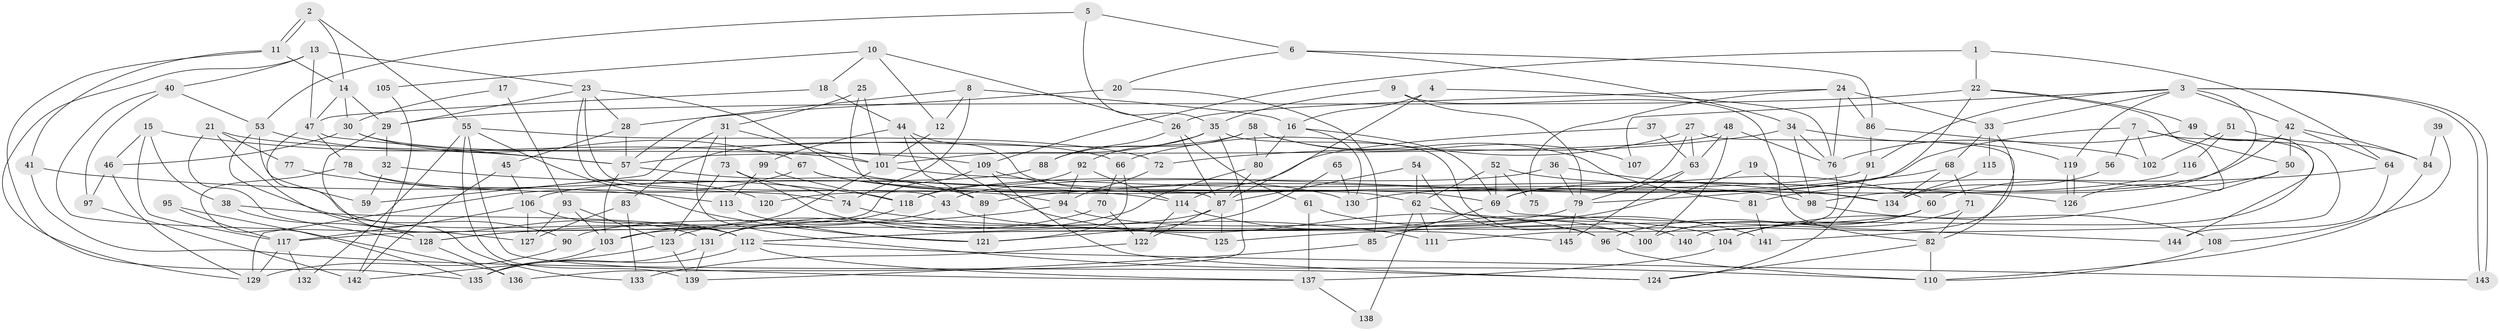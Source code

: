 // Generated by graph-tools (version 1.1) at 2025/26/03/09/25 03:26:21]
// undirected, 145 vertices, 290 edges
graph export_dot {
graph [start="1"]
  node [color=gray90,style=filled];
  1;
  2;
  3;
  4;
  5;
  6;
  7;
  8;
  9;
  10;
  11;
  12;
  13;
  14;
  15;
  16;
  17;
  18;
  19;
  20;
  21;
  22;
  23;
  24;
  25;
  26;
  27;
  28;
  29;
  30;
  31;
  32;
  33;
  34;
  35;
  36;
  37;
  38;
  39;
  40;
  41;
  42;
  43;
  44;
  45;
  46;
  47;
  48;
  49;
  50;
  51;
  52;
  53;
  54;
  55;
  56;
  57;
  58;
  59;
  60;
  61;
  62;
  63;
  64;
  65;
  66;
  67;
  68;
  69;
  70;
  71;
  72;
  73;
  74;
  75;
  76;
  77;
  78;
  79;
  80;
  81;
  82;
  83;
  84;
  85;
  86;
  87;
  88;
  89;
  90;
  91;
  92;
  93;
  94;
  95;
  96;
  97;
  98;
  99;
  100;
  101;
  102;
  103;
  104;
  105;
  106;
  107;
  108;
  109;
  110;
  111;
  112;
  113;
  114;
  115;
  116;
  117;
  118;
  119;
  120;
  121;
  122;
  123;
  124;
  125;
  126;
  127;
  128;
  129;
  130;
  131;
  132;
  133;
  134;
  135;
  136;
  137;
  138;
  139;
  140;
  141;
  142;
  143;
  144;
  145;
  1 -- 22;
  1 -- 64;
  1 -- 109;
  2 -- 14;
  2 -- 11;
  2 -- 11;
  2 -- 55;
  3 -- 33;
  3 -- 143;
  3 -- 143;
  3 -- 42;
  3 -- 91;
  3 -- 98;
  3 -- 107;
  3 -- 119;
  4 -- 76;
  4 -- 87;
  4 -- 16;
  5 -- 35;
  5 -- 6;
  5 -- 53;
  6 -- 20;
  6 -- 34;
  6 -- 86;
  7 -- 118;
  7 -- 50;
  7 -- 56;
  7 -- 102;
  7 -- 144;
  8 -- 57;
  8 -- 74;
  8 -- 12;
  8 -- 16;
  9 -- 79;
  9 -- 82;
  9 -- 35;
  10 -- 12;
  10 -- 26;
  10 -- 18;
  10 -- 105;
  11 -- 14;
  11 -- 41;
  11 -- 135;
  12 -- 101;
  13 -- 23;
  13 -- 47;
  13 -- 40;
  13 -- 129;
  14 -- 47;
  14 -- 29;
  14 -- 30;
  15 -- 38;
  15 -- 117;
  15 -- 46;
  15 -- 101;
  16 -- 69;
  16 -- 80;
  16 -- 130;
  17 -- 30;
  17 -- 93;
  18 -- 47;
  18 -- 44;
  19 -- 98;
  19 -- 112;
  20 -- 85;
  20 -- 28;
  21 -- 128;
  21 -- 109;
  21 -- 77;
  21 -- 131;
  22 -- 29;
  22 -- 79;
  22 -- 49;
  22 -- 126;
  23 -- 74;
  23 -- 43;
  23 -- 28;
  23 -- 29;
  23 -- 134;
  24 -- 26;
  24 -- 86;
  24 -- 33;
  24 -- 75;
  24 -- 76;
  25 -- 101;
  25 -- 31;
  25 -- 87;
  26 -- 87;
  26 -- 88;
  26 -- 61;
  27 -- 66;
  27 -- 69;
  27 -- 63;
  27 -- 82;
  28 -- 45;
  28 -- 57;
  29 -- 32;
  29 -- 133;
  30 -- 46;
  30 -- 66;
  30 -- 67;
  31 -- 101;
  31 -- 73;
  31 -- 59;
  31 -- 110;
  32 -- 59;
  32 -- 118;
  33 -- 68;
  33 -- 115;
  33 -- 140;
  34 -- 98;
  34 -- 119;
  34 -- 72;
  34 -- 76;
  35 -- 101;
  35 -- 92;
  35 -- 100;
  35 -- 136;
  36 -- 79;
  36 -- 134;
  36 -- 43;
  37 -- 114;
  37 -- 63;
  38 -- 128;
  38 -- 112;
  39 -- 84;
  39 -- 108;
  40 -- 53;
  40 -- 97;
  40 -- 127;
  41 -- 114;
  41 -- 124;
  42 -- 69;
  42 -- 50;
  42 -- 64;
  42 -- 84;
  43 -- 145;
  43 -- 128;
  44 -- 62;
  44 -- 89;
  44 -- 96;
  44 -- 99;
  45 -- 106;
  45 -- 142;
  46 -- 129;
  46 -- 97;
  47 -- 78;
  47 -- 112;
  47 -- 57;
  48 -- 57;
  48 -- 76;
  48 -- 63;
  48 -- 100;
  49 -- 76;
  49 -- 125;
  49 -- 141;
  50 -- 60;
  50 -- 104;
  51 -- 84;
  51 -- 102;
  51 -- 116;
  52 -- 69;
  52 -- 60;
  52 -- 62;
  52 -- 75;
  53 -- 57;
  53 -- 59;
  53 -- 90;
  54 -- 62;
  54 -- 87;
  54 -- 96;
  55 -- 121;
  55 -- 72;
  55 -- 132;
  55 -- 137;
  55 -- 139;
  56 -- 134;
  57 -- 89;
  57 -- 103;
  58 -- 80;
  58 -- 81;
  58 -- 83;
  58 -- 88;
  58 -- 107;
  60 -- 100;
  60 -- 103;
  60 -- 104;
  61 -- 137;
  61 -- 141;
  62 -- 100;
  62 -- 111;
  62 -- 138;
  63 -- 79;
  63 -- 145;
  64 -- 144;
  64 -- 81;
  65 -- 121;
  65 -- 130;
  66 -- 70;
  66 -- 121;
  67 -- 129;
  67 -- 69;
  67 -- 98;
  68 -- 71;
  68 -- 89;
  68 -- 134;
  69 -- 85;
  69 -- 144;
  70 -- 122;
  70 -- 123;
  71 -- 82;
  71 -- 96;
  72 -- 94;
  73 -- 123;
  73 -- 125;
  73 -- 74;
  74 -- 111;
  76 -- 111;
  77 -- 113;
  78 -- 135;
  78 -- 94;
  78 -- 120;
  79 -- 112;
  79 -- 145;
  80 -- 131;
  80 -- 87;
  81 -- 141;
  82 -- 110;
  82 -- 124;
  83 -- 127;
  83 -- 133;
  84 -- 110;
  85 -- 139;
  86 -- 91;
  86 -- 102;
  87 -- 90;
  87 -- 122;
  87 -- 125;
  88 -- 106;
  89 -- 121;
  90 -- 129;
  91 -- 124;
  91 -- 120;
  92 -- 94;
  92 -- 114;
  92 -- 118;
  93 -- 127;
  93 -- 103;
  93 -- 123;
  94 -- 104;
  94 -- 128;
  95 -- 117;
  95 -- 136;
  96 -- 110;
  97 -- 142;
  98 -- 108;
  99 -- 118;
  99 -- 113;
  101 -- 126;
  101 -- 103;
  103 -- 135;
  104 -- 137;
  105 -- 142;
  106 -- 112;
  106 -- 117;
  106 -- 127;
  108 -- 110;
  109 -- 124;
  109 -- 117;
  109 -- 130;
  112 -- 135;
  112 -- 137;
  112 -- 143;
  113 -- 121;
  114 -- 122;
  114 -- 140;
  115 -- 134;
  116 -- 130;
  117 -- 129;
  117 -- 132;
  118 -- 131;
  119 -- 126;
  119 -- 126;
  122 -- 133;
  123 -- 139;
  123 -- 142;
  128 -- 136;
  131 -- 135;
  131 -- 139;
  137 -- 138;
}

